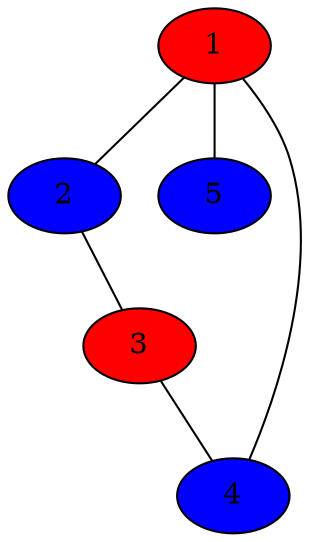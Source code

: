 graph dothi {
1[fillcolor="red", style=filled];
2[fillcolor="blue", style=filled];
3[fillcolor="red", style=filled];
4[fillcolor="blue", style=filled];
5[fillcolor="blue", style=filled];
1 -- 2;
2 -- 3;
3 -- 4;
4 -- 1;
1 -- 5;
}